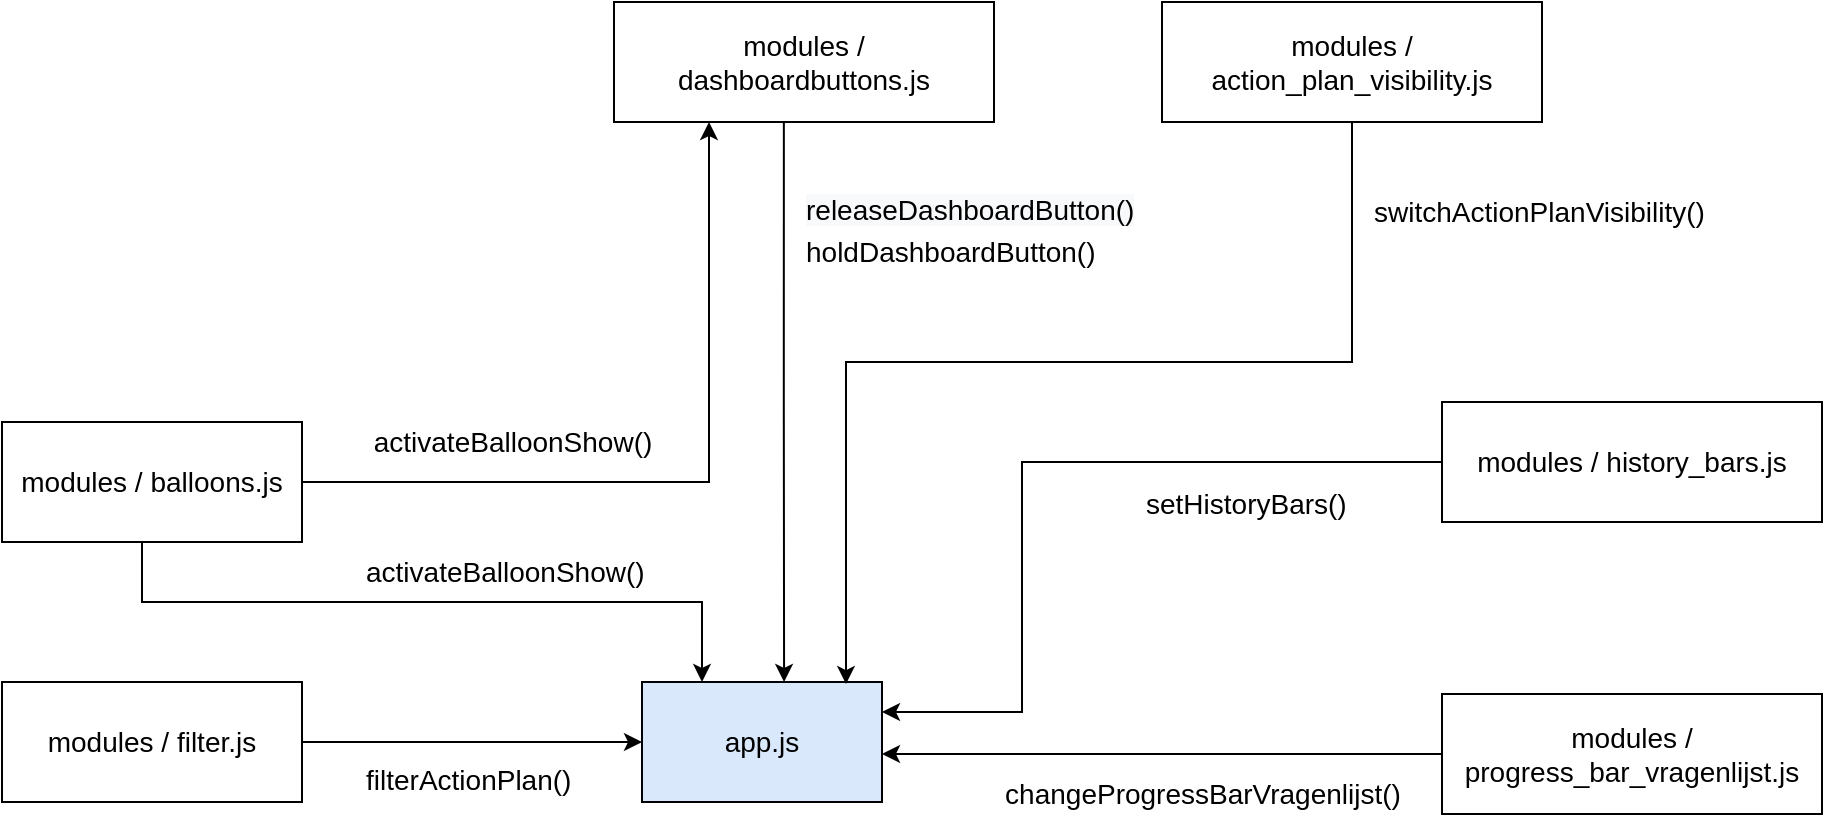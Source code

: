 <mxfile version="18.1.2" type="device"><diagram id="C5RBs43oDa-KdzZeNtuy" name="Page-1"><mxGraphModel dx="1865" dy="1748" grid="1" gridSize="10" guides="1" tooltips="1" connect="1" arrows="1" fold="1" page="1" pageScale="1" pageWidth="827" pageHeight="1169" math="0" shadow="0"><root><mxCell id="WIyWlLk6GJQsqaUBKTNV-0"/><mxCell id="WIyWlLk6GJQsqaUBKTNV-1" parent="WIyWlLk6GJQsqaUBKTNV-0"/><mxCell id="3-PPtes3Kr_jplfehGX5-0" value="app.js" style="rounded=0;whiteSpace=wrap;html=1;fontSize=14;fillColor=#dae8fc;strokeColor=#000000;" vertex="1" parent="WIyWlLk6GJQsqaUBKTNV-1"><mxGeometry x="280" y="330" width="120" height="60" as="geometry"/></mxCell><mxCell id="3-PPtes3Kr_jplfehGX5-19" style="edgeStyle=orthogonalEdgeStyle;rounded=0;orthogonalLoop=1;jettySize=auto;html=1;entryX=0.85;entryY=0.017;entryDx=0;entryDy=0;entryPerimeter=0;fontSize=14;" edge="1" parent="WIyWlLk6GJQsqaUBKTNV-1" source="3-PPtes3Kr_jplfehGX5-1" target="3-PPtes3Kr_jplfehGX5-0"><mxGeometry relative="1" as="geometry"><Array as="points"><mxPoint x="635" y="170"/><mxPoint x="382" y="170"/></Array></mxGeometry></mxCell><mxCell id="3-PPtes3Kr_jplfehGX5-1" value="modules / action_plan_visibility.js" style="rounded=0;whiteSpace=wrap;html=1;fontSize=14;" vertex="1" parent="WIyWlLk6GJQsqaUBKTNV-1"><mxGeometry x="540" y="-10" width="190" height="60" as="geometry"/></mxCell><mxCell id="3-PPtes3Kr_jplfehGX5-16" style="edgeStyle=orthogonalEdgeStyle;rounded=0;orthogonalLoop=1;jettySize=auto;html=1;entryX=0.25;entryY=1;entryDx=0;entryDy=0;fontSize=14;" edge="1" parent="WIyWlLk6GJQsqaUBKTNV-1" source="3-PPtes3Kr_jplfehGX5-2" target="3-PPtes3Kr_jplfehGX5-3"><mxGeometry relative="1" as="geometry"/></mxCell><mxCell id="3-PPtes3Kr_jplfehGX5-17" style="edgeStyle=orthogonalEdgeStyle;rounded=0;orthogonalLoop=1;jettySize=auto;html=1;entryX=0.25;entryY=0;entryDx=0;entryDy=0;fontSize=14;" edge="1" parent="WIyWlLk6GJQsqaUBKTNV-1" source="3-PPtes3Kr_jplfehGX5-2" target="3-PPtes3Kr_jplfehGX5-0"><mxGeometry relative="1" as="geometry"><Array as="points"><mxPoint x="30" y="290"/><mxPoint x="310" y="290"/></Array></mxGeometry></mxCell><mxCell id="3-PPtes3Kr_jplfehGX5-2" value="modules / balloons.js" style="rounded=0;whiteSpace=wrap;html=1;fontSize=14;" vertex="1" parent="WIyWlLk6GJQsqaUBKTNV-1"><mxGeometry x="-40" y="200" width="150" height="60" as="geometry"/></mxCell><mxCell id="3-PPtes3Kr_jplfehGX5-15" style="edgeStyle=orthogonalEdgeStyle;rounded=0;orthogonalLoop=1;jettySize=auto;html=1;entryX=0.667;entryY=0;entryDx=0;entryDy=0;entryPerimeter=0;fontSize=14;exitX=0.447;exitY=1;exitDx=0;exitDy=0;exitPerimeter=0;" edge="1" parent="WIyWlLk6GJQsqaUBKTNV-1" source="3-PPtes3Kr_jplfehGX5-3"><mxGeometry relative="1" as="geometry"><mxPoint x="351.04" y="140" as="sourcePoint"/><mxPoint x="351.04" y="330" as="targetPoint"/></mxGeometry></mxCell><mxCell id="3-PPtes3Kr_jplfehGX5-3" value="modules / dashboardbuttons.js" style="rounded=0;whiteSpace=wrap;html=1;fontSize=14;" vertex="1" parent="WIyWlLk6GJQsqaUBKTNV-1"><mxGeometry x="266" y="-10" width="190" height="60" as="geometry"/></mxCell><mxCell id="3-PPtes3Kr_jplfehGX5-12" style="edgeStyle=orthogonalEdgeStyle;rounded=0;orthogonalLoop=1;jettySize=auto;html=1;entryX=1;entryY=0.5;entryDx=0;entryDy=0;fontSize=14;exitX=0;exitY=0.5;exitDx=0;exitDy=0;" edge="1" parent="WIyWlLk6GJQsqaUBKTNV-1" source="3-PPtes3Kr_jplfehGX5-7"><mxGeometry relative="1" as="geometry"><mxPoint x="540" y="366" as="sourcePoint"/><mxPoint x="400" y="366" as="targetPoint"/></mxGeometry></mxCell><mxCell id="3-PPtes3Kr_jplfehGX5-7" value="modules / progress_bar_vragenlijst.js" style="rounded=0;whiteSpace=wrap;html=1;fontSize=14;" vertex="1" parent="WIyWlLk6GJQsqaUBKTNV-1"><mxGeometry x="680" y="336" width="190" height="60" as="geometry"/></mxCell><mxCell id="3-PPtes3Kr_jplfehGX5-13" style="edgeStyle=orthogonalEdgeStyle;rounded=0;orthogonalLoop=1;jettySize=auto;html=1;entryX=1;entryY=0.25;entryDx=0;entryDy=0;fontSize=14;" edge="1" parent="WIyWlLk6GJQsqaUBKTNV-1" source="3-PPtes3Kr_jplfehGX5-8" target="3-PPtes3Kr_jplfehGX5-0"><mxGeometry relative="1" as="geometry"><Array as="points"><mxPoint x="470" y="220"/><mxPoint x="470" y="345"/></Array></mxGeometry></mxCell><mxCell id="3-PPtes3Kr_jplfehGX5-8" value="modules / history_bars.js" style="rounded=0;whiteSpace=wrap;html=1;fontSize=14;" vertex="1" parent="WIyWlLk6GJQsqaUBKTNV-1"><mxGeometry x="680" y="190" width="190" height="60" as="geometry"/></mxCell><mxCell id="3-PPtes3Kr_jplfehGX5-18" style="edgeStyle=orthogonalEdgeStyle;rounded=0;orthogonalLoop=1;jettySize=auto;html=1;entryX=0;entryY=0.5;entryDx=0;entryDy=0;fontSize=14;" edge="1" parent="WIyWlLk6GJQsqaUBKTNV-1" source="3-PPtes3Kr_jplfehGX5-9" target="3-PPtes3Kr_jplfehGX5-0"><mxGeometry relative="1" as="geometry"/></mxCell><mxCell id="3-PPtes3Kr_jplfehGX5-9" value="modules / filter.js" style="rounded=0;whiteSpace=wrap;html=1;fontSize=14;" vertex="1" parent="WIyWlLk6GJQsqaUBKTNV-1"><mxGeometry x="-40" y="330" width="150" height="60" as="geometry"/></mxCell><mxCell id="3-PPtes3Kr_jplfehGX5-23" value="changeProgressBarVragenlijst()" style="text;html=1;align=center;verticalAlign=middle;resizable=0;points=[];autosize=1;strokeColor=none;fillColor=none;fontSize=14;" vertex="1" parent="WIyWlLk6GJQsqaUBKTNV-1"><mxGeometry x="455" y="376" width="210" height="20" as="geometry"/></mxCell><mxCell id="3-PPtes3Kr_jplfehGX5-25" value="activateBalloonShow()" style="text;html=1;align=center;verticalAlign=middle;resizable=0;points=[];autosize=1;strokeColor=none;fillColor=none;fontSize=14;" vertex="1" parent="WIyWlLk6GJQsqaUBKTNV-1"><mxGeometry x="140" y="200" width="150" height="20" as="geometry"/></mxCell><mxCell id="3-PPtes3Kr_jplfehGX5-26" value="activateBalloonShow()" style="text;whiteSpace=wrap;html=1;fontSize=14;" vertex="1" parent="WIyWlLk6GJQsqaUBKTNV-1"><mxGeometry x="140" y="260" width="160" height="30" as="geometry"/></mxCell><mxCell id="3-PPtes3Kr_jplfehGX5-27" value="filterActionPlan()" style="text;whiteSpace=wrap;html=1;fontSize=14;" vertex="1" parent="WIyWlLk6GJQsqaUBKTNV-1"><mxGeometry x="140" y="364" width="120" height="30" as="geometry"/></mxCell><mxCell id="3-PPtes3Kr_jplfehGX5-28" value="holdDashboardButton()" style="text;whiteSpace=wrap;html=1;fontSize=14;" vertex="1" parent="WIyWlLk6GJQsqaUBKTNV-1"><mxGeometry x="360" y="100" width="140" height="30" as="geometry"/></mxCell><mxCell id="3-PPtes3Kr_jplfehGX5-29" value="&lt;span style=&quot;color: rgb(0, 0, 0); font-family: Helvetica; font-size: 14px; font-style: normal; font-variant-ligatures: normal; font-variant-caps: normal; font-weight: 400; letter-spacing: normal; orphans: 2; text-align: left; text-indent: 0px; text-transform: none; widows: 2; word-spacing: 0px; -webkit-text-stroke-width: 0px; background-color: rgb(248, 249, 250); text-decoration-thickness: initial; text-decoration-style: initial; text-decoration-color: initial; float: none; display: inline !important;&quot;&gt;releaseDashboardButton()&lt;/span&gt;" style="text;whiteSpace=wrap;html=1;fontSize=14;" vertex="1" parent="WIyWlLk6GJQsqaUBKTNV-1"><mxGeometry x="360" y="79" width="150" height="30" as="geometry"/></mxCell><mxCell id="3-PPtes3Kr_jplfehGX5-30" value="switchActionPlanVisibility()" style="text;whiteSpace=wrap;html=1;fontSize=14;" vertex="1" parent="WIyWlLk6GJQsqaUBKTNV-1"><mxGeometry x="644" y="80" width="190" height="30" as="geometry"/></mxCell><mxCell id="3-PPtes3Kr_jplfehGX5-31" value="setHistoryBars()" style="text;whiteSpace=wrap;html=1;fontSize=14;" vertex="1" parent="WIyWlLk6GJQsqaUBKTNV-1"><mxGeometry x="530" y="226" width="120" height="30" as="geometry"/></mxCell></root></mxGraphModel></diagram></mxfile>